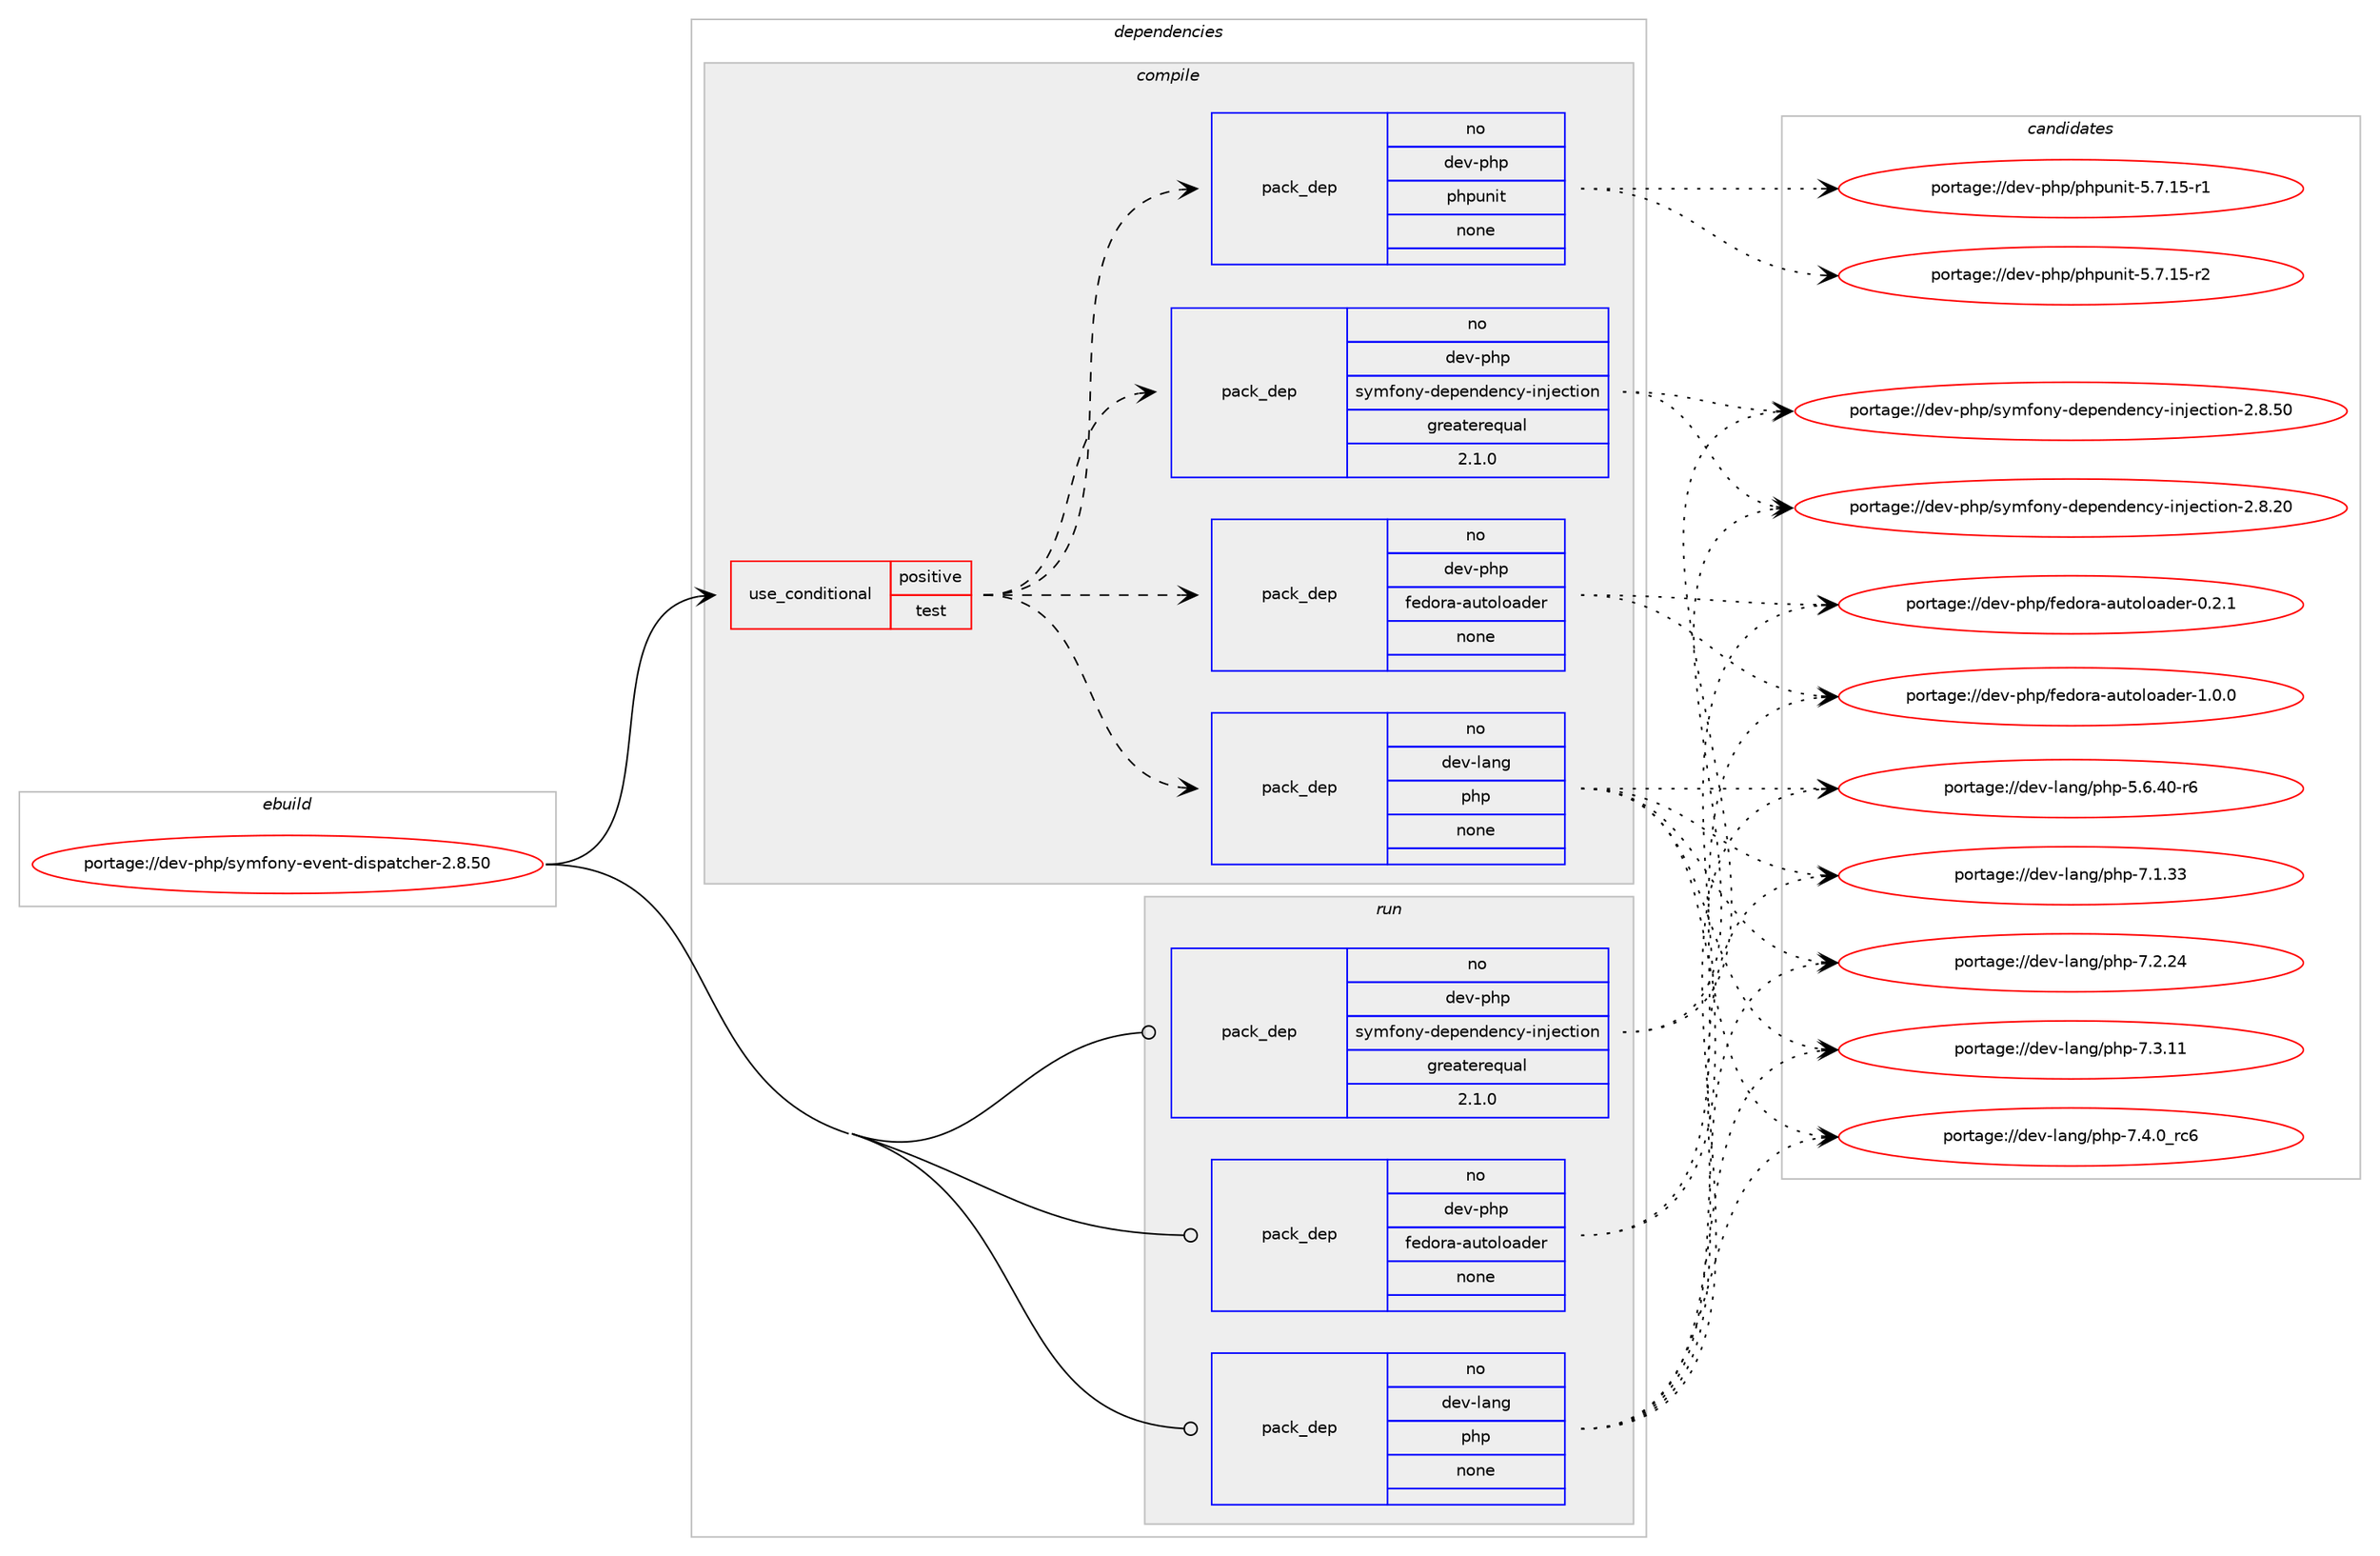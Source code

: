 digraph prolog {

# *************
# Graph options
# *************

newrank=true;
concentrate=true;
compound=true;
graph [rankdir=LR,fontname=Helvetica,fontsize=10,ranksep=1.5];#, ranksep=2.5, nodesep=0.2];
edge  [arrowhead=vee];
node  [fontname=Helvetica,fontsize=10];

# **********
# The ebuild
# **********

subgraph cluster_leftcol {
color=gray;
rank=same;
label=<<i>ebuild</i>>;
id [label="portage://dev-php/symfony-event-dispatcher-2.8.50", color=red, width=4, href="../dev-php/symfony-event-dispatcher-2.8.50.svg"];
}

# ****************
# The dependencies
# ****************

subgraph cluster_midcol {
color=gray;
label=<<i>dependencies</i>>;
subgraph cluster_compile {
fillcolor="#eeeeee";
style=filled;
label=<<i>compile</i>>;
subgraph cond24763 {
dependency127026 [label=<<TABLE BORDER="0" CELLBORDER="1" CELLSPACING="0" CELLPADDING="4"><TR><TD ROWSPAN="3" CELLPADDING="10">use_conditional</TD></TR><TR><TD>positive</TD></TR><TR><TD>test</TD></TR></TABLE>>, shape=none, color=red];
subgraph pack98970 {
dependency127027 [label=<<TABLE BORDER="0" CELLBORDER="1" CELLSPACING="0" CELLPADDING="4" WIDTH="220"><TR><TD ROWSPAN="6" CELLPADDING="30">pack_dep</TD></TR><TR><TD WIDTH="110">no</TD></TR><TR><TD>dev-lang</TD></TR><TR><TD>php</TD></TR><TR><TD>none</TD></TR><TR><TD></TD></TR></TABLE>>, shape=none, color=blue];
}
dependency127026:e -> dependency127027:w [weight=20,style="dashed",arrowhead="vee"];
subgraph pack98971 {
dependency127028 [label=<<TABLE BORDER="0" CELLBORDER="1" CELLSPACING="0" CELLPADDING="4" WIDTH="220"><TR><TD ROWSPAN="6" CELLPADDING="30">pack_dep</TD></TR><TR><TD WIDTH="110">no</TD></TR><TR><TD>dev-php</TD></TR><TR><TD>fedora-autoloader</TD></TR><TR><TD>none</TD></TR><TR><TD></TD></TR></TABLE>>, shape=none, color=blue];
}
dependency127026:e -> dependency127028:w [weight=20,style="dashed",arrowhead="vee"];
subgraph pack98972 {
dependency127029 [label=<<TABLE BORDER="0" CELLBORDER="1" CELLSPACING="0" CELLPADDING="4" WIDTH="220"><TR><TD ROWSPAN="6" CELLPADDING="30">pack_dep</TD></TR><TR><TD WIDTH="110">no</TD></TR><TR><TD>dev-php</TD></TR><TR><TD>symfony-dependency-injection</TD></TR><TR><TD>greaterequal</TD></TR><TR><TD>2.1.0</TD></TR></TABLE>>, shape=none, color=blue];
}
dependency127026:e -> dependency127029:w [weight=20,style="dashed",arrowhead="vee"];
subgraph pack98973 {
dependency127030 [label=<<TABLE BORDER="0" CELLBORDER="1" CELLSPACING="0" CELLPADDING="4" WIDTH="220"><TR><TD ROWSPAN="6" CELLPADDING="30">pack_dep</TD></TR><TR><TD WIDTH="110">no</TD></TR><TR><TD>dev-php</TD></TR><TR><TD>phpunit</TD></TR><TR><TD>none</TD></TR><TR><TD></TD></TR></TABLE>>, shape=none, color=blue];
}
dependency127026:e -> dependency127030:w [weight=20,style="dashed",arrowhead="vee"];
}
id:e -> dependency127026:w [weight=20,style="solid",arrowhead="vee"];
}
subgraph cluster_compileandrun {
fillcolor="#eeeeee";
style=filled;
label=<<i>compile and run</i>>;
}
subgraph cluster_run {
fillcolor="#eeeeee";
style=filled;
label=<<i>run</i>>;
subgraph pack98974 {
dependency127031 [label=<<TABLE BORDER="0" CELLBORDER="1" CELLSPACING="0" CELLPADDING="4" WIDTH="220"><TR><TD ROWSPAN="6" CELLPADDING="30">pack_dep</TD></TR><TR><TD WIDTH="110">no</TD></TR><TR><TD>dev-lang</TD></TR><TR><TD>php</TD></TR><TR><TD>none</TD></TR><TR><TD></TD></TR></TABLE>>, shape=none, color=blue];
}
id:e -> dependency127031:w [weight=20,style="solid",arrowhead="odot"];
subgraph pack98975 {
dependency127032 [label=<<TABLE BORDER="0" CELLBORDER="1" CELLSPACING="0" CELLPADDING="4" WIDTH="220"><TR><TD ROWSPAN="6" CELLPADDING="30">pack_dep</TD></TR><TR><TD WIDTH="110">no</TD></TR><TR><TD>dev-php</TD></TR><TR><TD>fedora-autoloader</TD></TR><TR><TD>none</TD></TR><TR><TD></TD></TR></TABLE>>, shape=none, color=blue];
}
id:e -> dependency127032:w [weight=20,style="solid",arrowhead="odot"];
subgraph pack98976 {
dependency127033 [label=<<TABLE BORDER="0" CELLBORDER="1" CELLSPACING="0" CELLPADDING="4" WIDTH="220"><TR><TD ROWSPAN="6" CELLPADDING="30">pack_dep</TD></TR><TR><TD WIDTH="110">no</TD></TR><TR><TD>dev-php</TD></TR><TR><TD>symfony-dependency-injection</TD></TR><TR><TD>greaterequal</TD></TR><TR><TD>2.1.0</TD></TR></TABLE>>, shape=none, color=blue];
}
id:e -> dependency127033:w [weight=20,style="solid",arrowhead="odot"];
}
}

# **************
# The candidates
# **************

subgraph cluster_choices {
rank=same;
color=gray;
label=<<i>candidates</i>>;

subgraph choice98970 {
color=black;
nodesep=1;
choiceportage100101118451089711010347112104112455346544652484511454 [label="portage://dev-lang/php-5.6.40-r6", color=red, width=4,href="../dev-lang/php-5.6.40-r6.svg"];
choiceportage10010111845108971101034711210411245554649465151 [label="portage://dev-lang/php-7.1.33", color=red, width=4,href="../dev-lang/php-7.1.33.svg"];
choiceportage10010111845108971101034711210411245554650465052 [label="portage://dev-lang/php-7.2.24", color=red, width=4,href="../dev-lang/php-7.2.24.svg"];
choiceportage10010111845108971101034711210411245554651464949 [label="portage://dev-lang/php-7.3.11", color=red, width=4,href="../dev-lang/php-7.3.11.svg"];
choiceportage100101118451089711010347112104112455546524648951149954 [label="portage://dev-lang/php-7.4.0_rc6", color=red, width=4,href="../dev-lang/php-7.4.0_rc6.svg"];
dependency127027:e -> choiceportage100101118451089711010347112104112455346544652484511454:w [style=dotted,weight="100"];
dependency127027:e -> choiceportage10010111845108971101034711210411245554649465151:w [style=dotted,weight="100"];
dependency127027:e -> choiceportage10010111845108971101034711210411245554650465052:w [style=dotted,weight="100"];
dependency127027:e -> choiceportage10010111845108971101034711210411245554651464949:w [style=dotted,weight="100"];
dependency127027:e -> choiceportage100101118451089711010347112104112455546524648951149954:w [style=dotted,weight="100"];
}
subgraph choice98971 {
color=black;
nodesep=1;
choiceportage100101118451121041124710210110011111497459711711611110811197100101114454846504649 [label="portage://dev-php/fedora-autoloader-0.2.1", color=red, width=4,href="../dev-php/fedora-autoloader-0.2.1.svg"];
choiceportage100101118451121041124710210110011111497459711711611110811197100101114454946484648 [label="portage://dev-php/fedora-autoloader-1.0.0", color=red, width=4,href="../dev-php/fedora-autoloader-1.0.0.svg"];
dependency127028:e -> choiceportage100101118451121041124710210110011111497459711711611110811197100101114454846504649:w [style=dotted,weight="100"];
dependency127028:e -> choiceportage100101118451121041124710210110011111497459711711611110811197100101114454946484648:w [style=dotted,weight="100"];
}
subgraph choice98972 {
color=black;
nodesep=1;
choiceportage10010111845112104112471151211091021111101214510010111210111010010111099121451051101061019911610511111045504656465048 [label="portage://dev-php/symfony-dependency-injection-2.8.20", color=red, width=4,href="../dev-php/symfony-dependency-injection-2.8.20.svg"];
choiceportage10010111845112104112471151211091021111101214510010111210111010010111099121451051101061019911610511111045504656465348 [label="portage://dev-php/symfony-dependency-injection-2.8.50", color=red, width=4,href="../dev-php/symfony-dependency-injection-2.8.50.svg"];
dependency127029:e -> choiceportage10010111845112104112471151211091021111101214510010111210111010010111099121451051101061019911610511111045504656465048:w [style=dotted,weight="100"];
dependency127029:e -> choiceportage10010111845112104112471151211091021111101214510010111210111010010111099121451051101061019911610511111045504656465348:w [style=dotted,weight="100"];
}
subgraph choice98973 {
color=black;
nodesep=1;
choiceportage1001011184511210411247112104112117110105116455346554649534511449 [label="portage://dev-php/phpunit-5.7.15-r1", color=red, width=4,href="../dev-php/phpunit-5.7.15-r1.svg"];
choiceportage1001011184511210411247112104112117110105116455346554649534511450 [label="portage://dev-php/phpunit-5.7.15-r2", color=red, width=4,href="../dev-php/phpunit-5.7.15-r2.svg"];
dependency127030:e -> choiceportage1001011184511210411247112104112117110105116455346554649534511449:w [style=dotted,weight="100"];
dependency127030:e -> choiceportage1001011184511210411247112104112117110105116455346554649534511450:w [style=dotted,weight="100"];
}
subgraph choice98974 {
color=black;
nodesep=1;
choiceportage100101118451089711010347112104112455346544652484511454 [label="portage://dev-lang/php-5.6.40-r6", color=red, width=4,href="../dev-lang/php-5.6.40-r6.svg"];
choiceportage10010111845108971101034711210411245554649465151 [label="portage://dev-lang/php-7.1.33", color=red, width=4,href="../dev-lang/php-7.1.33.svg"];
choiceportage10010111845108971101034711210411245554650465052 [label="portage://dev-lang/php-7.2.24", color=red, width=4,href="../dev-lang/php-7.2.24.svg"];
choiceportage10010111845108971101034711210411245554651464949 [label="portage://dev-lang/php-7.3.11", color=red, width=4,href="../dev-lang/php-7.3.11.svg"];
choiceportage100101118451089711010347112104112455546524648951149954 [label="portage://dev-lang/php-7.4.0_rc6", color=red, width=4,href="../dev-lang/php-7.4.0_rc6.svg"];
dependency127031:e -> choiceportage100101118451089711010347112104112455346544652484511454:w [style=dotted,weight="100"];
dependency127031:e -> choiceportage10010111845108971101034711210411245554649465151:w [style=dotted,weight="100"];
dependency127031:e -> choiceportage10010111845108971101034711210411245554650465052:w [style=dotted,weight="100"];
dependency127031:e -> choiceportage10010111845108971101034711210411245554651464949:w [style=dotted,weight="100"];
dependency127031:e -> choiceportage100101118451089711010347112104112455546524648951149954:w [style=dotted,weight="100"];
}
subgraph choice98975 {
color=black;
nodesep=1;
choiceportage100101118451121041124710210110011111497459711711611110811197100101114454846504649 [label="portage://dev-php/fedora-autoloader-0.2.1", color=red, width=4,href="../dev-php/fedora-autoloader-0.2.1.svg"];
choiceportage100101118451121041124710210110011111497459711711611110811197100101114454946484648 [label="portage://dev-php/fedora-autoloader-1.0.0", color=red, width=4,href="../dev-php/fedora-autoloader-1.0.0.svg"];
dependency127032:e -> choiceportage100101118451121041124710210110011111497459711711611110811197100101114454846504649:w [style=dotted,weight="100"];
dependency127032:e -> choiceportage100101118451121041124710210110011111497459711711611110811197100101114454946484648:w [style=dotted,weight="100"];
}
subgraph choice98976 {
color=black;
nodesep=1;
choiceportage10010111845112104112471151211091021111101214510010111210111010010111099121451051101061019911610511111045504656465048 [label="portage://dev-php/symfony-dependency-injection-2.8.20", color=red, width=4,href="../dev-php/symfony-dependency-injection-2.8.20.svg"];
choiceportage10010111845112104112471151211091021111101214510010111210111010010111099121451051101061019911610511111045504656465348 [label="portage://dev-php/symfony-dependency-injection-2.8.50", color=red, width=4,href="../dev-php/symfony-dependency-injection-2.8.50.svg"];
dependency127033:e -> choiceportage10010111845112104112471151211091021111101214510010111210111010010111099121451051101061019911610511111045504656465048:w [style=dotted,weight="100"];
dependency127033:e -> choiceportage10010111845112104112471151211091021111101214510010111210111010010111099121451051101061019911610511111045504656465348:w [style=dotted,weight="100"];
}
}

}

